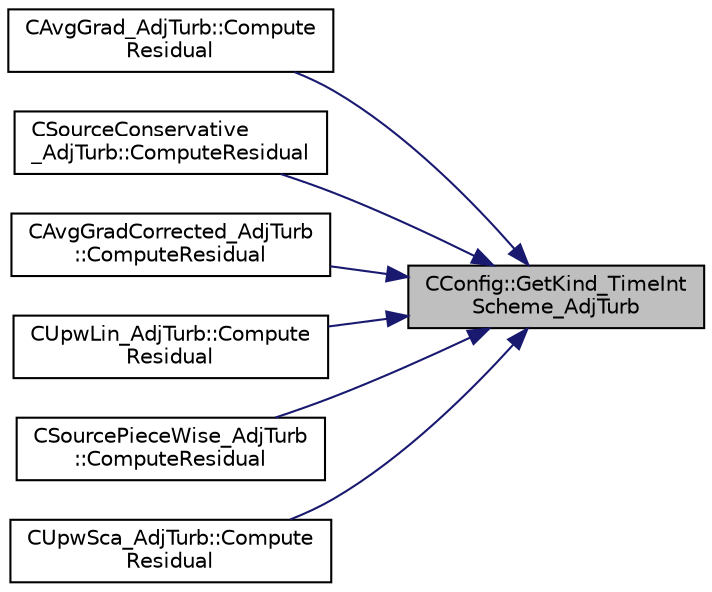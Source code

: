 digraph "CConfig::GetKind_TimeIntScheme_AdjTurb"
{
 // LATEX_PDF_SIZE
  edge [fontname="Helvetica",fontsize="10",labelfontname="Helvetica",labelfontsize="10"];
  node [fontname="Helvetica",fontsize="10",shape=record];
  rankdir="RL";
  Node1 [label="CConfig::GetKind_TimeInt\lScheme_AdjTurb",height=0.2,width=0.4,color="black", fillcolor="grey75", style="filled", fontcolor="black",tooltip="Get the kind of integration scheme (explicit or implicit) for the adjoint turbulence equations."];
  Node1 -> Node2 [dir="back",color="midnightblue",fontsize="10",style="solid",fontname="Helvetica"];
  Node2 [label="CAvgGrad_AdjTurb::Compute\lResidual",height=0.2,width=0.4,color="black", fillcolor="white", style="filled",URL="$classCAvgGrad__AdjTurb.html#aa89d7df3e7fc6c345cbfef333f3d6b79",tooltip="Compute the adjoint turbulent residual using average of gradients and a derivative correction."];
  Node1 -> Node3 [dir="back",color="midnightblue",fontsize="10",style="solid",fontname="Helvetica"];
  Node3 [label="CSourceConservative\l_AdjTurb::ComputeResidual",height=0.2,width=0.4,color="black", fillcolor="white", style="filled",URL="$classCSourceConservative__AdjTurb.html#a7f75c945c2c5d86c020172a8118703c7",tooltip="Source term integration using a conservative scheme."];
  Node1 -> Node4 [dir="back",color="midnightblue",fontsize="10",style="solid",fontname="Helvetica"];
  Node4 [label="CAvgGradCorrected_AdjTurb\l::ComputeResidual",height=0.2,width=0.4,color="black", fillcolor="white", style="filled",URL="$classCAvgGradCorrected__AdjTurb.html#ab406d5307f9270164a09b4ceaeeed756",tooltip="Compute the adjoint turbulent residual using average of gradients and a derivative correction."];
  Node1 -> Node5 [dir="back",color="midnightblue",fontsize="10",style="solid",fontname="Helvetica"];
  Node5 [label="CUpwLin_AdjTurb::Compute\lResidual",height=0.2,width=0.4,color="black", fillcolor="white", style="filled",URL="$classCUpwLin__AdjTurb.html#a81bd707418dbdc9a23023d729fec8a19",tooltip="Compute the adjoint upwind flux between two nodes i and j."];
  Node1 -> Node6 [dir="back",color="midnightblue",fontsize="10",style="solid",fontname="Helvetica"];
  Node6 [label="CSourcePieceWise_AdjTurb\l::ComputeResidual",height=0.2,width=0.4,color="black", fillcolor="white", style="filled",URL="$classCSourcePieceWise__AdjTurb.html#aa1777b31db2d353ae98d01c88b00c2e5",tooltip="Source term integration of the adjoint turbulence equation."];
  Node1 -> Node7 [dir="back",color="midnightblue",fontsize="10",style="solid",fontname="Helvetica"];
  Node7 [label="CUpwSca_AdjTurb::Compute\lResidual",height=0.2,width=0.4,color="black", fillcolor="white", style="filled",URL="$classCUpwSca__AdjTurb.html#a038611efb386fee94446152139b38b17",tooltip=" "];
}
